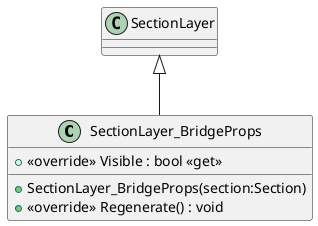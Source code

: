 @startuml
class SectionLayer_BridgeProps {
    + <<override>> Visible : bool <<get>>
    + SectionLayer_BridgeProps(section:Section)
    + <<override>> Regenerate() : void
}
SectionLayer <|-- SectionLayer_BridgeProps
@enduml
